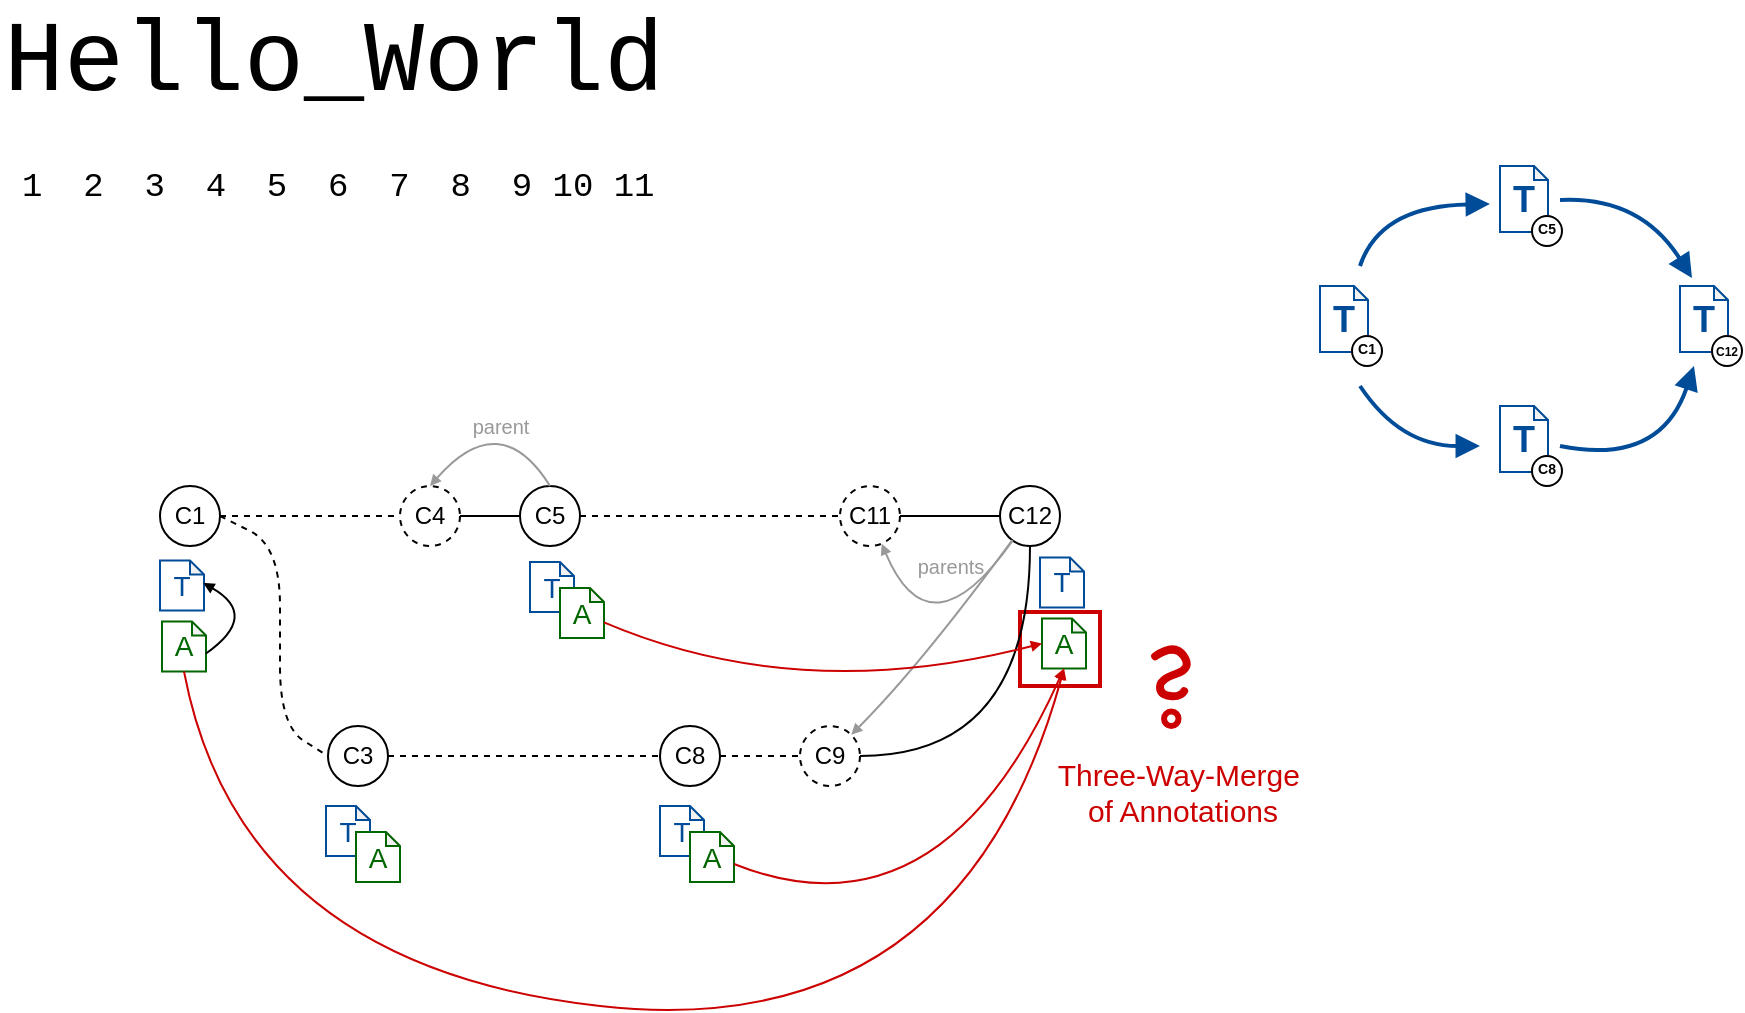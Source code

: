 <mxfile version="12.7.0" type="github">
  <diagram name="Page-1" id="97a40813-6b03-0c74-37c1-0168de264b11">
    <mxGraphModel dx="412" dy="252" grid="1" gridSize="10" guides="1" tooltips="1" connect="1" arrows="1" fold="1" page="1" pageScale="1" pageWidth="2000" pageHeight="1600" background="#ffffff" math="0" shadow="0" extFonts="Londrina Outline^https://fonts.googleapis.com/css?family=Londrina+Outline|Limelight&amp;effect=outline^https://fonts.googleapis.com/css?family=Limelight%26effect%3Doutline|Limelight Outline^https://fonts.googleapis.com/css?family=Limelight+Outline|Limelight ^https://fonts.googleapis.com/css?family=Limelight+|Futura^https://fonts.googleapis.com/css?family=Futura|Didact Gothic^https://fonts.googleapis.com/css?family=Didact+Gothic">
      <root>
        <mxCell id="0"/>
        <mxCell id="1" parent="0"/>
        <mxCell id="BpkahpqtXGf5eHLUuk7b-41" value="" style="rounded=0;whiteSpace=wrap;html=1;strokeColor=#CC0000;fontSize=10;fontColor=#999999;fillColor=none;strokeWidth=2;" vertex="1" parent="1">
          <mxGeometry x="540" y="353" width="40" height="37" as="geometry"/>
        </mxCell>
        <mxCell id="CwLAQfS68uKpEtF0Guj3-4" value="" style="group;movable=1;resizable=1;rotatable=1;deletable=1;editable=1;connectable=1;fontSize=40;" parent="1" vertex="1" connectable="0">
          <mxGeometry x="30" y="80" width="350" height="25" as="geometry"/>
        </mxCell>
        <mxCell id="CwLAQfS68uKpEtF0Guj3-2" value="&lt;font face=&quot;Courier New&quot; style=&quot;font-size: 50px&quot;&gt;Hello_World&lt;/font&gt;" style="text;html=1;strokeColor=none;fillColor=none;align=left;verticalAlign=middle;whiteSpace=wrap;rounded=0;fontSize=20;fontStyle=0" parent="CwLAQfS68uKpEtF0Guj3-4" vertex="1">
          <mxGeometry y="-30" width="350" height="55" as="geometry"/>
        </mxCell>
        <mxCell id="CwLAQfS68uKpEtF0Guj3-3" value="&lt;font face=&quot;Courier New&quot; style=&quot;font-size: 17px;&quot;&gt;1&amp;nbsp; 2&amp;nbsp; 3&amp;nbsp; 4&amp;nbsp; 5&amp;nbsp; 6&amp;nbsp; 7&amp;nbsp; 8&amp;nbsp; 9 10 11&lt;/font&gt;" style="text;html=1;strokeColor=none;fillColor=none;align=left;verticalAlign=middle;whiteSpace=wrap;rounded=0;fontSize=17;fontStyle=0" parent="1" vertex="1">
          <mxGeometry x="39" y="130.45" width="340" height="20" as="geometry"/>
        </mxCell>
        <mxCell id="64cpPwAOeaduIRwgOQb2-1" value="C1" style="ellipse;whiteSpace=wrap;html=1;aspect=fixed;" parent="1" vertex="1">
          <mxGeometry x="110" y="290" width="30" height="30" as="geometry"/>
        </mxCell>
        <mxCell id="64cpPwAOeaduIRwgOQb2-3" value="C4" style="ellipse;whiteSpace=wrap;html=1;aspect=fixed;dashed=1;" parent="1" vertex="1">
          <mxGeometry x="230" y="290" width="30" height="30" as="geometry"/>
        </mxCell>
        <mxCell id="BpkahpqtXGf5eHLUuk7b-1" value="C3" style="ellipse;whiteSpace=wrap;html=1;aspect=fixed;" vertex="1" parent="1">
          <mxGeometry x="194" y="410" width="30" height="30" as="geometry"/>
        </mxCell>
        <mxCell id="BpkahpqtXGf5eHLUuk7b-2" value="&lt;font style=&quot;font-size: 14px&quot;&gt;T&lt;/font&gt;" style="shape=note;whiteSpace=wrap;html=1;backgroundOutline=1;darkOpacity=0.05;size=7;strokeColor=#004C99;fontColor=#004C99;" vertex="1" parent="1">
          <mxGeometry x="110" y="327.25" width="22" height="25" as="geometry"/>
        </mxCell>
        <mxCell id="BpkahpqtXGf5eHLUuk7b-3" value="&lt;font style=&quot;font-size: 14px&quot;&gt;A&lt;/font&gt;" style="shape=note;whiteSpace=wrap;html=1;backgroundOutline=1;darkOpacity=0.05;size=7;strokeColor=#006600;fontColor=#006600;" vertex="1" parent="1">
          <mxGeometry x="111" y="357.75" width="22" height="25" as="geometry"/>
        </mxCell>
        <mxCell id="BpkahpqtXGf5eHLUuk7b-4" value="" style="endArrow=block;html=1;fontColor=#006600;exitX=0;exitY=0;exitDx=22;exitDy=16;exitPerimeter=0;entryX=0.985;entryY=0.449;entryDx=0;entryDy=0;entryPerimeter=0;curved=1;endFill=1;endSize=3;" edge="1" parent="1" source="BpkahpqtXGf5eHLUuk7b-3" target="BpkahpqtXGf5eHLUuk7b-2">
          <mxGeometry width="50" height="50" relative="1" as="geometry">
            <mxPoint x="30" y="464.75" as="sourcePoint"/>
            <mxPoint x="80" y="414.75" as="targetPoint"/>
            <Array as="points">
              <mxPoint x="160" y="354.75"/>
            </Array>
          </mxGeometry>
        </mxCell>
        <mxCell id="BpkahpqtXGf5eHLUuk7b-5" value="C5" style="ellipse;whiteSpace=wrap;html=1;aspect=fixed;" vertex="1" parent="1">
          <mxGeometry x="290" y="290" width="30" height="30" as="geometry"/>
        </mxCell>
        <mxCell id="BpkahpqtXGf5eHLUuk7b-6" value="" style="endArrow=none;dashed=1;html=1;fontColor=#006600;entryX=0;entryY=0.5;entryDx=0;entryDy=0;" edge="1" parent="1" source="64cpPwAOeaduIRwgOQb2-1" target="64cpPwAOeaduIRwgOQb2-3">
          <mxGeometry width="50" height="50" relative="1" as="geometry">
            <mxPoint x="30" y="510" as="sourcePoint"/>
            <mxPoint x="80" y="460" as="targetPoint"/>
          </mxGeometry>
        </mxCell>
        <mxCell id="BpkahpqtXGf5eHLUuk7b-7" value="" style="endArrow=none;html=1;fontColor=#006600;entryX=0;entryY=0.5;entryDx=0;entryDy=0;exitX=1;exitY=0.5;exitDx=0;exitDy=0;" edge="1" parent="1" source="64cpPwAOeaduIRwgOQb2-3" target="BpkahpqtXGf5eHLUuk7b-5">
          <mxGeometry width="50" height="50" relative="1" as="geometry">
            <mxPoint x="30" y="510" as="sourcePoint"/>
            <mxPoint x="80" y="460" as="targetPoint"/>
          </mxGeometry>
        </mxCell>
        <mxCell id="BpkahpqtXGf5eHLUuk7b-8" value="&lt;font style=&quot;font-size: 14px&quot;&gt;T&lt;/font&gt;" style="shape=note;whiteSpace=wrap;html=1;backgroundOutline=1;darkOpacity=0.05;size=7;strokeColor=#004C99;fontColor=#004C99;" vertex="1" parent="1">
          <mxGeometry x="295" y="328" width="22" height="25" as="geometry"/>
        </mxCell>
        <mxCell id="BpkahpqtXGf5eHLUuk7b-9" value="&lt;font style=&quot;font-size: 14px&quot;&gt;A&lt;/font&gt;" style="shape=note;whiteSpace=wrap;html=1;backgroundOutline=1;darkOpacity=0.05;size=7;strokeColor=#006600;fontColor=#006600;" vertex="1" parent="1">
          <mxGeometry x="310" y="341" width="22" height="25" as="geometry"/>
        </mxCell>
        <mxCell id="BpkahpqtXGf5eHLUuk7b-11" value="&lt;font style=&quot;font-size: 14px&quot;&gt;T&lt;/font&gt;" style="shape=note;whiteSpace=wrap;html=1;backgroundOutline=1;darkOpacity=0.05;size=7;strokeColor=#004C99;fontColor=#004C99;" vertex="1" parent="1">
          <mxGeometry x="193" y="450" width="22" height="25" as="geometry"/>
        </mxCell>
        <mxCell id="BpkahpqtXGf5eHLUuk7b-12" value="&lt;font style=&quot;font-size: 14px&quot;&gt;A&lt;/font&gt;" style="shape=note;whiteSpace=wrap;html=1;backgroundOutline=1;darkOpacity=0.05;size=7;strokeColor=#006600;fontColor=#006600;" vertex="1" parent="1">
          <mxGeometry x="208" y="463" width="22" height="25" as="geometry"/>
        </mxCell>
        <mxCell id="BpkahpqtXGf5eHLUuk7b-13" value="" style="endArrow=none;dashed=1;html=1;fontColor=#006600;entryX=0;entryY=0.5;entryDx=0;entryDy=0;exitX=1;exitY=0.5;exitDx=0;exitDy=0;jumpSize=23;arcSize=60;" edge="1" parent="1" source="64cpPwAOeaduIRwgOQb2-1" target="BpkahpqtXGf5eHLUuk7b-1">
          <mxGeometry width="50" height="50" relative="1" as="geometry">
            <mxPoint x="150" y="315" as="sourcePoint"/>
            <mxPoint x="240" y="315" as="targetPoint"/>
            <Array as="points">
              <mxPoint x="170" y="320"/>
              <mxPoint x="170" y="410"/>
            </Array>
          </mxGeometry>
        </mxCell>
        <mxCell id="BpkahpqtXGf5eHLUuk7b-14" value="C8" style="ellipse;whiteSpace=wrap;html=1;aspect=fixed;" vertex="1" parent="1">
          <mxGeometry x="360" y="410" width="30" height="30" as="geometry"/>
        </mxCell>
        <mxCell id="BpkahpqtXGf5eHLUuk7b-15" value="" style="endArrow=none;dashed=1;html=1;fontColor=#006600;" edge="1" parent="1" source="BpkahpqtXGf5eHLUuk7b-1" target="BpkahpqtXGf5eHLUuk7b-14">
          <mxGeometry width="50" height="50" relative="1" as="geometry">
            <mxPoint x="150" y="315" as="sourcePoint"/>
            <mxPoint x="240" y="315" as="targetPoint"/>
          </mxGeometry>
        </mxCell>
        <mxCell id="BpkahpqtXGf5eHLUuk7b-16" value="&lt;font style=&quot;font-size: 14px&quot;&gt;T&lt;/font&gt;" style="shape=note;whiteSpace=wrap;html=1;backgroundOutline=1;darkOpacity=0.05;size=7;strokeColor=#004C99;fontColor=#004C99;" vertex="1" parent="1">
          <mxGeometry x="360" y="450" width="22" height="25" as="geometry"/>
        </mxCell>
        <mxCell id="BpkahpqtXGf5eHLUuk7b-17" value="&lt;font style=&quot;font-size: 14px&quot;&gt;A&lt;/font&gt;" style="shape=note;whiteSpace=wrap;html=1;backgroundOutline=1;darkOpacity=0.05;size=7;strokeColor=#006600;fontColor=#006600;" vertex="1" parent="1">
          <mxGeometry x="375" y="463" width="22" height="25" as="geometry"/>
        </mxCell>
        <mxCell id="BpkahpqtXGf5eHLUuk7b-19" value="C11" style="ellipse;whiteSpace=wrap;html=1;aspect=fixed;dashed=1;" vertex="1" parent="1">
          <mxGeometry x="450" y="290" width="30" height="30" as="geometry"/>
        </mxCell>
        <mxCell id="BpkahpqtXGf5eHLUuk7b-20" value="" style="endArrow=none;html=1;fontColor=#006600;entryX=0;entryY=0.5;entryDx=0;entryDy=0;exitX=1;exitY=0.5;exitDx=0;exitDy=0;dashed=1;" edge="1" parent="1" source="BpkahpqtXGf5eHLUuk7b-5" target="BpkahpqtXGf5eHLUuk7b-19">
          <mxGeometry width="50" height="50" relative="1" as="geometry">
            <mxPoint x="270" y="315" as="sourcePoint"/>
            <mxPoint x="300" y="315" as="targetPoint"/>
          </mxGeometry>
        </mxCell>
        <mxCell id="BpkahpqtXGf5eHLUuk7b-21" value="" style="endArrow=block;html=1;fontColor=#006600;exitX=0.5;exitY=0;exitDx=0;exitDy=0;entryX=0.5;entryY=0;entryDx=0;entryDy=0;endFill=1;endSize=3;arcSize=60;strokeColor=#999999;curved=1;" edge="1" parent="1" source="BpkahpqtXGf5eHLUuk7b-5" target="64cpPwAOeaduIRwgOQb2-3">
          <mxGeometry width="50" height="50" relative="1" as="geometry">
            <mxPoint x="283" y="275.27" as="sourcePoint"/>
            <mxPoint x="281.67" y="239.995" as="targetPoint"/>
            <Array as="points">
              <mxPoint x="280" y="250"/>
            </Array>
          </mxGeometry>
        </mxCell>
        <mxCell id="BpkahpqtXGf5eHLUuk7b-25" value="parent" style="text;html=1;align=center;verticalAlign=middle;resizable=0;points=[];autosize=1;fontColor=#999999;fontSize=10;strokeColor=none;" vertex="1" parent="1">
          <mxGeometry x="260" y="250" width="40" height="20" as="geometry"/>
        </mxCell>
        <mxCell id="BpkahpqtXGf5eHLUuk7b-26" value="C12" style="ellipse;whiteSpace=wrap;html=1;aspect=fixed;" vertex="1" parent="1">
          <mxGeometry x="530" y="290" width="30" height="30" as="geometry"/>
        </mxCell>
        <mxCell id="BpkahpqtXGf5eHLUuk7b-27" value="" style="endArrow=none;html=1;fontColor=#006600;exitX=1;exitY=0.5;exitDx=0;exitDy=0;" edge="1" parent="1" source="BpkahpqtXGf5eHLUuk7b-19" target="BpkahpqtXGf5eHLUuk7b-26">
          <mxGeometry width="50" height="50" relative="1" as="geometry">
            <mxPoint x="330" y="315" as="sourcePoint"/>
            <mxPoint x="460.0" y="315" as="targetPoint"/>
          </mxGeometry>
        </mxCell>
        <mxCell id="BpkahpqtXGf5eHLUuk7b-28" value="C9" style="ellipse;whiteSpace=wrap;html=1;aspect=fixed;dashed=1;" vertex="1" parent="1">
          <mxGeometry x="430" y="410" width="30" height="30" as="geometry"/>
        </mxCell>
        <mxCell id="BpkahpqtXGf5eHLUuk7b-29" value="" style="endArrow=none;html=1;fontColor=#006600;dashed=1;" edge="1" parent="1" source="BpkahpqtXGf5eHLUuk7b-14" target="BpkahpqtXGf5eHLUuk7b-28">
          <mxGeometry width="50" height="50" relative="1" as="geometry">
            <mxPoint x="330" y="315" as="sourcePoint"/>
            <mxPoint x="460.0" y="315" as="targetPoint"/>
          </mxGeometry>
        </mxCell>
        <mxCell id="BpkahpqtXGf5eHLUuk7b-30" value="" style="endArrow=none;html=1;fontColor=#006600;edgeStyle=orthogonalEdgeStyle;curved=1;" edge="1" parent="1" source="BpkahpqtXGf5eHLUuk7b-28" target="BpkahpqtXGf5eHLUuk7b-26">
          <mxGeometry width="50" height="50" relative="1" as="geometry">
            <mxPoint x="490.0" y="315" as="sourcePoint"/>
            <mxPoint x="540.0" y="315" as="targetPoint"/>
          </mxGeometry>
        </mxCell>
        <mxCell id="BpkahpqtXGf5eHLUuk7b-33" value="parents" style="text;html=1;align=center;verticalAlign=middle;resizable=0;points=[];autosize=1;fontColor=#999999;fontSize=10;strokeColor=none;" vertex="1" parent="1">
          <mxGeometry x="480" y="320" width="50" height="20" as="geometry"/>
        </mxCell>
        <mxCell id="BpkahpqtXGf5eHLUuk7b-34" value="" style="endArrow=block;html=1;fontColor=#006600;endFill=1;endSize=3;arcSize=60;strokeColor=#999999;curved=1;" edge="1" parent="1" source="BpkahpqtXGf5eHLUuk7b-26" target="BpkahpqtXGf5eHLUuk7b-28">
          <mxGeometry width="50" height="50" relative="1" as="geometry">
            <mxPoint x="510" y="406" as="sourcePoint"/>
            <mxPoint x="450" y="406" as="targetPoint"/>
            <Array as="points">
              <mxPoint x="490" y="380"/>
            </Array>
          </mxGeometry>
        </mxCell>
        <mxCell id="BpkahpqtXGf5eHLUuk7b-35" value="" style="endArrow=block;html=1;fontColor=#006600;endFill=1;endSize=3;arcSize=60;strokeColor=#999999;curved=1;" edge="1" parent="1" source="BpkahpqtXGf5eHLUuk7b-26" target="BpkahpqtXGf5eHLUuk7b-19">
          <mxGeometry width="50" height="50" relative="1" as="geometry">
            <mxPoint x="544.444" y="325.657" as="sourcePoint"/>
            <mxPoint x="463.431" y="422.594" as="targetPoint"/>
            <Array as="points">
              <mxPoint x="495" y="376"/>
            </Array>
          </mxGeometry>
        </mxCell>
        <mxCell id="BpkahpqtXGf5eHLUuk7b-38" value="&lt;font style=&quot;font-size: 14px&quot;&gt;T&lt;/font&gt;" style="shape=note;whiteSpace=wrap;html=1;backgroundOutline=1;darkOpacity=0.05;size=7;strokeColor=#004C99;fontColor=#004C99;" vertex="1" parent="1">
          <mxGeometry x="550" y="325.75" width="22" height="25" as="geometry"/>
        </mxCell>
        <mxCell id="BpkahpqtXGf5eHLUuk7b-39" value="&lt;font style=&quot;font-size: 14px&quot;&gt;A&lt;/font&gt;" style="shape=note;whiteSpace=wrap;html=1;backgroundOutline=1;darkOpacity=0.05;size=7;strokeColor=#006600;fontColor=#006600;" vertex="1" parent="1">
          <mxGeometry x="551" y="356.25" width="22" height="25" as="geometry"/>
        </mxCell>
        <mxCell id="BpkahpqtXGf5eHLUuk7b-42" value="" style="endArrow=block;html=1;fontColor=#006600;endFill=1;endSize=3;arcSize=60;strokeColor=#CC0000;curved=1;exitX=0.5;exitY=1;exitDx=0;exitDy=0;exitPerimeter=0;entryX=0.5;entryY=1;entryDx=0;entryDy=0;entryPerimeter=0;" edge="1" parent="1" source="BpkahpqtXGf5eHLUuk7b-3" target="BpkahpqtXGf5eHLUuk7b-39">
          <mxGeometry width="50" height="50" relative="1" as="geometry">
            <mxPoint x="470.525" y="463.0" as="sourcePoint"/>
            <mxPoint x="560" y="410" as="targetPoint"/>
            <Array as="points">
              <mxPoint x="150" y="530"/>
              <mxPoint x="510" y="570"/>
            </Array>
          </mxGeometry>
        </mxCell>
        <mxCell id="BpkahpqtXGf5eHLUuk7b-43" value="" style="endArrow=block;html=1;fontColor=#006600;endFill=1;endSize=3;arcSize=60;strokeColor=#CC0000;curved=1;entryX=0.5;entryY=1;entryDx=0;entryDy=0;entryPerimeter=0;exitX=0;exitY=0;exitDx=22;exitDy=16;exitPerimeter=0;" edge="1" parent="1" source="BpkahpqtXGf5eHLUuk7b-17" target="BpkahpqtXGf5eHLUuk7b-39">
          <mxGeometry width="50" height="50" relative="1" as="geometry">
            <mxPoint x="510.525" y="413.85" as="sourcePoint"/>
            <mxPoint x="429.997" y="511.143" as="targetPoint"/>
            <Array as="points">
              <mxPoint x="500" y="520"/>
            </Array>
          </mxGeometry>
        </mxCell>
        <mxCell id="BpkahpqtXGf5eHLUuk7b-44" value="" style="endArrow=block;html=1;fontColor=#006600;endFill=1;endSize=3;arcSize=60;strokeColor=#CC0000;curved=1;entryX=0;entryY=0.5;entryDx=0;entryDy=0;entryPerimeter=0;" edge="1" parent="1" source="BpkahpqtXGf5eHLUuk7b-9" target="BpkahpqtXGf5eHLUuk7b-39">
          <mxGeometry width="50" height="50" relative="1" as="geometry">
            <mxPoint x="407" y="489" as="sourcePoint"/>
            <mxPoint x="572" y="391.25" as="targetPoint"/>
            <Array as="points">
              <mxPoint x="430" y="400"/>
            </Array>
          </mxGeometry>
        </mxCell>
        <mxCell id="BpkahpqtXGf5eHLUuk7b-73" value="" style="group" vertex="1" connectable="0" parent="1">
          <mxGeometry x="610" y="368.52" width="16.26" height="41.478" as="geometry"/>
        </mxCell>
        <mxCell id="BpkahpqtXGf5eHLUuk7b-70" value="" style="endArrow=none;html=1;strokeColor=#CC0000;fontFamily=Helvetica;fontSize=39;fontColor=#FF0000;curved=1;strokeWidth=4;comic=1;shadow=0;editable=0;" edge="1" parent="BpkahpqtXGf5eHLUuk7b-73">
          <mxGeometry width="50" height="50" relative="1" as="geometry">
            <mxPoint x="-2.409" y="6.626" as="sourcePoint"/>
            <mxPoint x="12.044" y="24.094" as="targetPoint"/>
            <Array as="points">
              <mxPoint x="7.227"/>
              <mxPoint x="16.26" y="12.65"/>
              <mxPoint y="18.071"/>
              <mxPoint x="0.006" y="25.902"/>
              <mxPoint x="10.244" y="27.106"/>
            </Array>
          </mxGeometry>
        </mxCell>
        <mxCell id="BpkahpqtXGf5eHLUuk7b-71" value="" style="ellipse;whiteSpace=wrap;html=1;aspect=fixed;shadow=0;comic=0;labelBackgroundColor=none;strokeColor=#CC0000;strokeWidth=3;fillColor=none;fontFamily=Helvetica;fontSize=39;fontColor=#FF0000;editable=0;" vertex="1" parent="BpkahpqtXGf5eHLUuk7b-73">
          <mxGeometry x="2.029" y="34.252" width="7.227" height="7.227" as="geometry"/>
        </mxCell>
        <mxCell id="BpkahpqtXGf5eHLUuk7b-75" value="Three-Way-Merge&amp;nbsp;&lt;br style=&quot;font-size: 15px;&quot;&gt;of Annotations" style="text;html=1;align=center;verticalAlign=middle;resizable=0;points=[];autosize=1;fontSize=15;fontFamily=Helvetica;fontColor=#CC0000;" vertex="1" parent="1">
          <mxGeometry x="551" y="423" width="140" height="40" as="geometry"/>
        </mxCell>
        <mxCell id="BpkahpqtXGf5eHLUuk7b-85" value="" style="group" vertex="1" connectable="0" parent="1">
          <mxGeometry x="780" y="250" width="31" height="40" as="geometry"/>
        </mxCell>
        <mxCell id="BpkahpqtXGf5eHLUuk7b-83" value="&lt;font size=&quot;1&quot;&gt;&lt;b style=&quot;font-size: 18px&quot;&gt;T&lt;/b&gt;&lt;/font&gt;" style="shape=note;whiteSpace=wrap;html=1;backgroundOutline=1;darkOpacity=0.05;size=7;strokeColor=#004C99;fontColor=#004C99;fontSize=16;" vertex="1" parent="BpkahpqtXGf5eHLUuk7b-85">
          <mxGeometry width="24" height="33" as="geometry"/>
        </mxCell>
        <mxCell id="BpkahpqtXGf5eHLUuk7b-84" value="C8" style="ellipse;aspect=fixed;spacing=2;whiteSpace=wrap;fontSize=7;fontStyle=1;verticalAlign=middle;labelPosition=center;verticalLabelPosition=middle;align=center;horizontal=1;spacingTop=-2;" vertex="1" parent="BpkahpqtXGf5eHLUuk7b-85">
          <mxGeometry x="16" y="25" width="15" height="15" as="geometry"/>
        </mxCell>
        <mxCell id="BpkahpqtXGf5eHLUuk7b-86" value="" style="group" vertex="1" connectable="0" parent="1">
          <mxGeometry x="780" y="130" width="31" height="40" as="geometry"/>
        </mxCell>
        <mxCell id="BpkahpqtXGf5eHLUuk7b-81" value="&lt;font size=&quot;1&quot;&gt;&lt;b style=&quot;font-size: 18px&quot;&gt;T&lt;/b&gt;&lt;/font&gt;" style="shape=note;whiteSpace=wrap;html=1;backgroundOutline=1;darkOpacity=0.05;size=7;strokeColor=#004C99;fontColor=#004C99;fontSize=16;" vertex="1" parent="BpkahpqtXGf5eHLUuk7b-86">
          <mxGeometry width="24" height="33" as="geometry"/>
        </mxCell>
        <mxCell id="BpkahpqtXGf5eHLUuk7b-82" value="C5" style="ellipse;aspect=fixed;spacing=2;whiteSpace=wrap;fontSize=7;fontStyle=1;verticalAlign=middle;labelPosition=center;verticalLabelPosition=middle;align=center;horizontal=1;spacingTop=-2;" vertex="1" parent="BpkahpqtXGf5eHLUuk7b-86">
          <mxGeometry x="16" y="25" width="15" height="15" as="geometry"/>
        </mxCell>
        <mxCell id="BpkahpqtXGf5eHLUuk7b-87" value="" style="group" vertex="1" connectable="0" parent="1">
          <mxGeometry x="690" y="190" width="31" height="40" as="geometry"/>
        </mxCell>
        <mxCell id="BpkahpqtXGf5eHLUuk7b-76" value="&lt;font size=&quot;1&quot;&gt;&lt;b style=&quot;font-size: 18px&quot;&gt;T&lt;/b&gt;&lt;/font&gt;" style="shape=note;whiteSpace=wrap;html=1;backgroundOutline=1;darkOpacity=0.05;size=7;strokeColor=#004C99;fontColor=#004C99;fontSize=16;" vertex="1" parent="BpkahpqtXGf5eHLUuk7b-87">
          <mxGeometry width="24" height="33" as="geometry"/>
        </mxCell>
        <mxCell id="BpkahpqtXGf5eHLUuk7b-77" value="C1" style="ellipse;aspect=fixed;spacing=2;whiteSpace=wrap;fontSize=7;fontStyle=1;verticalAlign=middle;labelPosition=center;verticalLabelPosition=middle;align=center;horizontal=1;spacingTop=-2;" vertex="1" parent="BpkahpqtXGf5eHLUuk7b-87">
          <mxGeometry x="16" y="25" width="15" height="15" as="geometry"/>
        </mxCell>
        <mxCell id="BpkahpqtXGf5eHLUuk7b-88" value="" style="group" vertex="1" connectable="0" parent="1">
          <mxGeometry x="870" y="190" width="31" height="40" as="geometry"/>
        </mxCell>
        <mxCell id="BpkahpqtXGf5eHLUuk7b-89" value="&lt;font size=&quot;1&quot;&gt;&lt;b style=&quot;font-size: 18px&quot;&gt;T&lt;/b&gt;&lt;/font&gt;" style="shape=note;whiteSpace=wrap;html=1;backgroundOutline=1;darkOpacity=0.05;size=7;strokeColor=#004C99;fontColor=#004C99;fontSize=16;" vertex="1" parent="BpkahpqtXGf5eHLUuk7b-88">
          <mxGeometry width="24" height="33" as="geometry"/>
        </mxCell>
        <mxCell id="BpkahpqtXGf5eHLUuk7b-90" value="C12" style="ellipse;aspect=fixed;spacing=2;whiteSpace=wrap;fontSize=6;fontStyle=1;verticalAlign=middle;labelPosition=center;verticalLabelPosition=middle;align=center;horizontal=1;spacingTop=0;" vertex="1" parent="BpkahpqtXGf5eHLUuk7b-88">
          <mxGeometry x="16" y="25" width="15" height="15" as="geometry"/>
        </mxCell>
        <mxCell id="BpkahpqtXGf5eHLUuk7b-91" value="" style="endArrow=block;html=1;fontSize=6;fontColor=#006600;endFill=1;endSize=7;startSize=7;strokeWidth=2;jumpStyle=none;comic=0;strokeColor=#004C99;curved=1;" edge="1" parent="1">
          <mxGeometry width="50" height="50" relative="1" as="geometry">
            <mxPoint x="710" y="180" as="sourcePoint"/>
            <mxPoint x="775" y="149" as="targetPoint"/>
            <Array as="points">
              <mxPoint x="720" y="150"/>
            </Array>
          </mxGeometry>
        </mxCell>
        <mxCell id="BpkahpqtXGf5eHLUuk7b-92" value="" style="endArrow=block;html=1;fontSize=6;fontColor=#006600;endFill=1;endSize=7;startSize=7;strokeWidth=2;jumpStyle=none;comic=0;strokeColor=#004C99;curved=1;" edge="1" parent="1">
          <mxGeometry width="50" height="50" relative="1" as="geometry">
            <mxPoint x="710" y="240" as="sourcePoint"/>
            <mxPoint x="770" y="270" as="targetPoint"/>
            <Array as="points">
              <mxPoint x="730" y="270"/>
            </Array>
          </mxGeometry>
        </mxCell>
        <mxCell id="BpkahpqtXGf5eHLUuk7b-93" value="" style="endArrow=block;html=1;fontSize=6;fontColor=#006600;endFill=1;endSize=7;startSize=7;strokeWidth=2;jumpStyle=none;comic=0;strokeColor=#004C99;curved=1;" edge="1" parent="1">
          <mxGeometry width="50" height="50" relative="1" as="geometry">
            <mxPoint x="810" y="147" as="sourcePoint"/>
            <mxPoint x="876" y="186" as="targetPoint"/>
            <Array as="points">
              <mxPoint x="850" y="145"/>
            </Array>
          </mxGeometry>
        </mxCell>
        <mxCell id="BpkahpqtXGf5eHLUuk7b-94" value="" style="endArrow=block;html=1;fontSize=6;fontColor=#006600;endFill=1;endSize=7;startSize=7;strokeWidth=2;jumpStyle=none;comic=0;strokeColor=#004C99;curved=1;" edge="1" parent="1">
          <mxGeometry width="50" height="50" relative="1" as="geometry">
            <mxPoint x="810" y="270" as="sourcePoint"/>
            <mxPoint x="877" y="230" as="targetPoint"/>
            <Array as="points">
              <mxPoint x="860" y="280"/>
            </Array>
          </mxGeometry>
        </mxCell>
      </root>
    </mxGraphModel>
  </diagram>
</mxfile>
